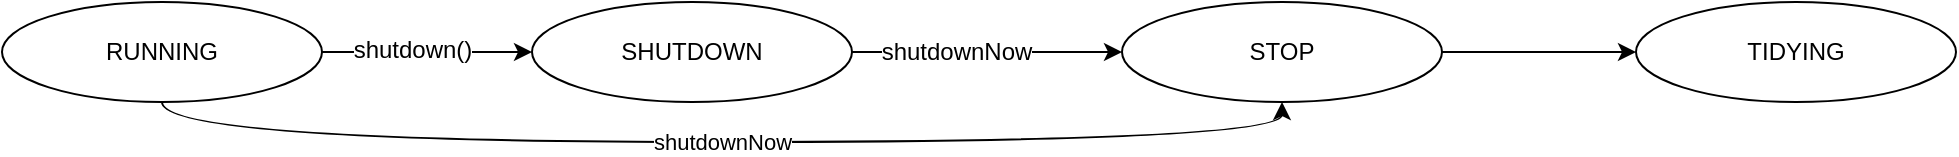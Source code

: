 <mxfile version="10.7.6" type="github"><diagram id="5uom3dIiJE_-3riPG9X3" name="Page-1"><mxGraphModel dx="886" dy="544" grid="1" gridSize="10" guides="1" tooltips="1" connect="1" arrows="1" fold="1" page="1" pageScale="1" pageWidth="827" pageHeight="1169" math="0" shadow="0"><root><mxCell id="0"/><mxCell id="1" parent="0"/><mxCell id="vW3wUw8ZAx5Pii9B7SXr-3" style="edgeStyle=orthogonalEdgeStyle;rounded=0;orthogonalLoop=1;jettySize=auto;html=1;exitX=1;exitY=0.5;exitDx=0;exitDy=0;entryX=0;entryY=0.5;entryDx=0;entryDy=0;" edge="1" parent="1" source="vW3wUw8ZAx5Pii9B7SXr-1" target="vW3wUw8ZAx5Pii9B7SXr-2"><mxGeometry relative="1" as="geometry"/></mxCell><mxCell id="vW3wUw8ZAx5Pii9B7SXr-7" value="shutdown()" style="text;html=1;resizable=0;points=[];align=center;verticalAlign=middle;labelBackgroundColor=#ffffff;" vertex="1" connectable="0" parent="vW3wUw8ZAx5Pii9B7SXr-3"><mxGeometry x="-0.143" y="1" relative="1" as="geometry"><mxPoint as="offset"/></mxGeometry></mxCell><mxCell id="vW3wUw8ZAx5Pii9B7SXr-9" value="shutdownNow" style="edgeStyle=orthogonalEdgeStyle;curved=1;rounded=0;orthogonalLoop=1;jettySize=auto;html=1;exitX=0.5;exitY=1;exitDx=0;exitDy=0;entryX=0.5;entryY=1;entryDx=0;entryDy=0;" edge="1" parent="1" source="vW3wUw8ZAx5Pii9B7SXr-1" target="vW3wUw8ZAx5Pii9B7SXr-4"><mxGeometry relative="1" as="geometry"/></mxCell><mxCell id="vW3wUw8ZAx5Pii9B7SXr-1" value="RUNNING" style="ellipse;whiteSpace=wrap;html=1;" vertex="1" parent="1"><mxGeometry x="10" y="120" width="160" height="50" as="geometry"/></mxCell><mxCell id="vW3wUw8ZAx5Pii9B7SXr-5" style="edgeStyle=orthogonalEdgeStyle;rounded=0;orthogonalLoop=1;jettySize=auto;html=1;exitX=1;exitY=0.5;exitDx=0;exitDy=0;entryX=0;entryY=0.5;entryDx=0;entryDy=0;" edge="1" parent="1" source="vW3wUw8ZAx5Pii9B7SXr-2" target="vW3wUw8ZAx5Pii9B7SXr-4"><mxGeometry relative="1" as="geometry"/></mxCell><mxCell id="vW3wUw8ZAx5Pii9B7SXr-8" value="shutdownNow" style="text;html=1;resizable=0;points=[];align=center;verticalAlign=middle;labelBackgroundColor=#ffffff;" vertex="1" connectable="0" parent="vW3wUw8ZAx5Pii9B7SXr-5"><mxGeometry x="-0.238" relative="1" as="geometry"><mxPoint as="offset"/></mxGeometry></mxCell><mxCell id="vW3wUw8ZAx5Pii9B7SXr-2" value="SHUTDOWN" style="ellipse;whiteSpace=wrap;html=1;" vertex="1" parent="1"><mxGeometry x="275" y="120" width="160" height="50" as="geometry"/></mxCell><mxCell id="vW3wUw8ZAx5Pii9B7SXr-12" style="edgeStyle=orthogonalEdgeStyle;curved=1;rounded=0;orthogonalLoop=1;jettySize=auto;html=1;exitX=1;exitY=0.5;exitDx=0;exitDy=0;entryX=0;entryY=0.5;entryDx=0;entryDy=0;" edge="1" parent="1" source="vW3wUw8ZAx5Pii9B7SXr-4" target="vW3wUw8ZAx5Pii9B7SXr-10"><mxGeometry relative="1" as="geometry"/></mxCell><mxCell id="vW3wUw8ZAx5Pii9B7SXr-4" value="STOP" style="ellipse;whiteSpace=wrap;html=1;" vertex="1" parent="1"><mxGeometry x="570" y="120" width="160" height="50" as="geometry"/></mxCell><mxCell id="vW3wUw8ZAx5Pii9B7SXr-10" value="TIDYING" style="ellipse;whiteSpace=wrap;html=1;" vertex="1" parent="1"><mxGeometry x="827" y="120" width="160" height="50" as="geometry"/></mxCell></root></mxGraphModel></diagram></mxfile>